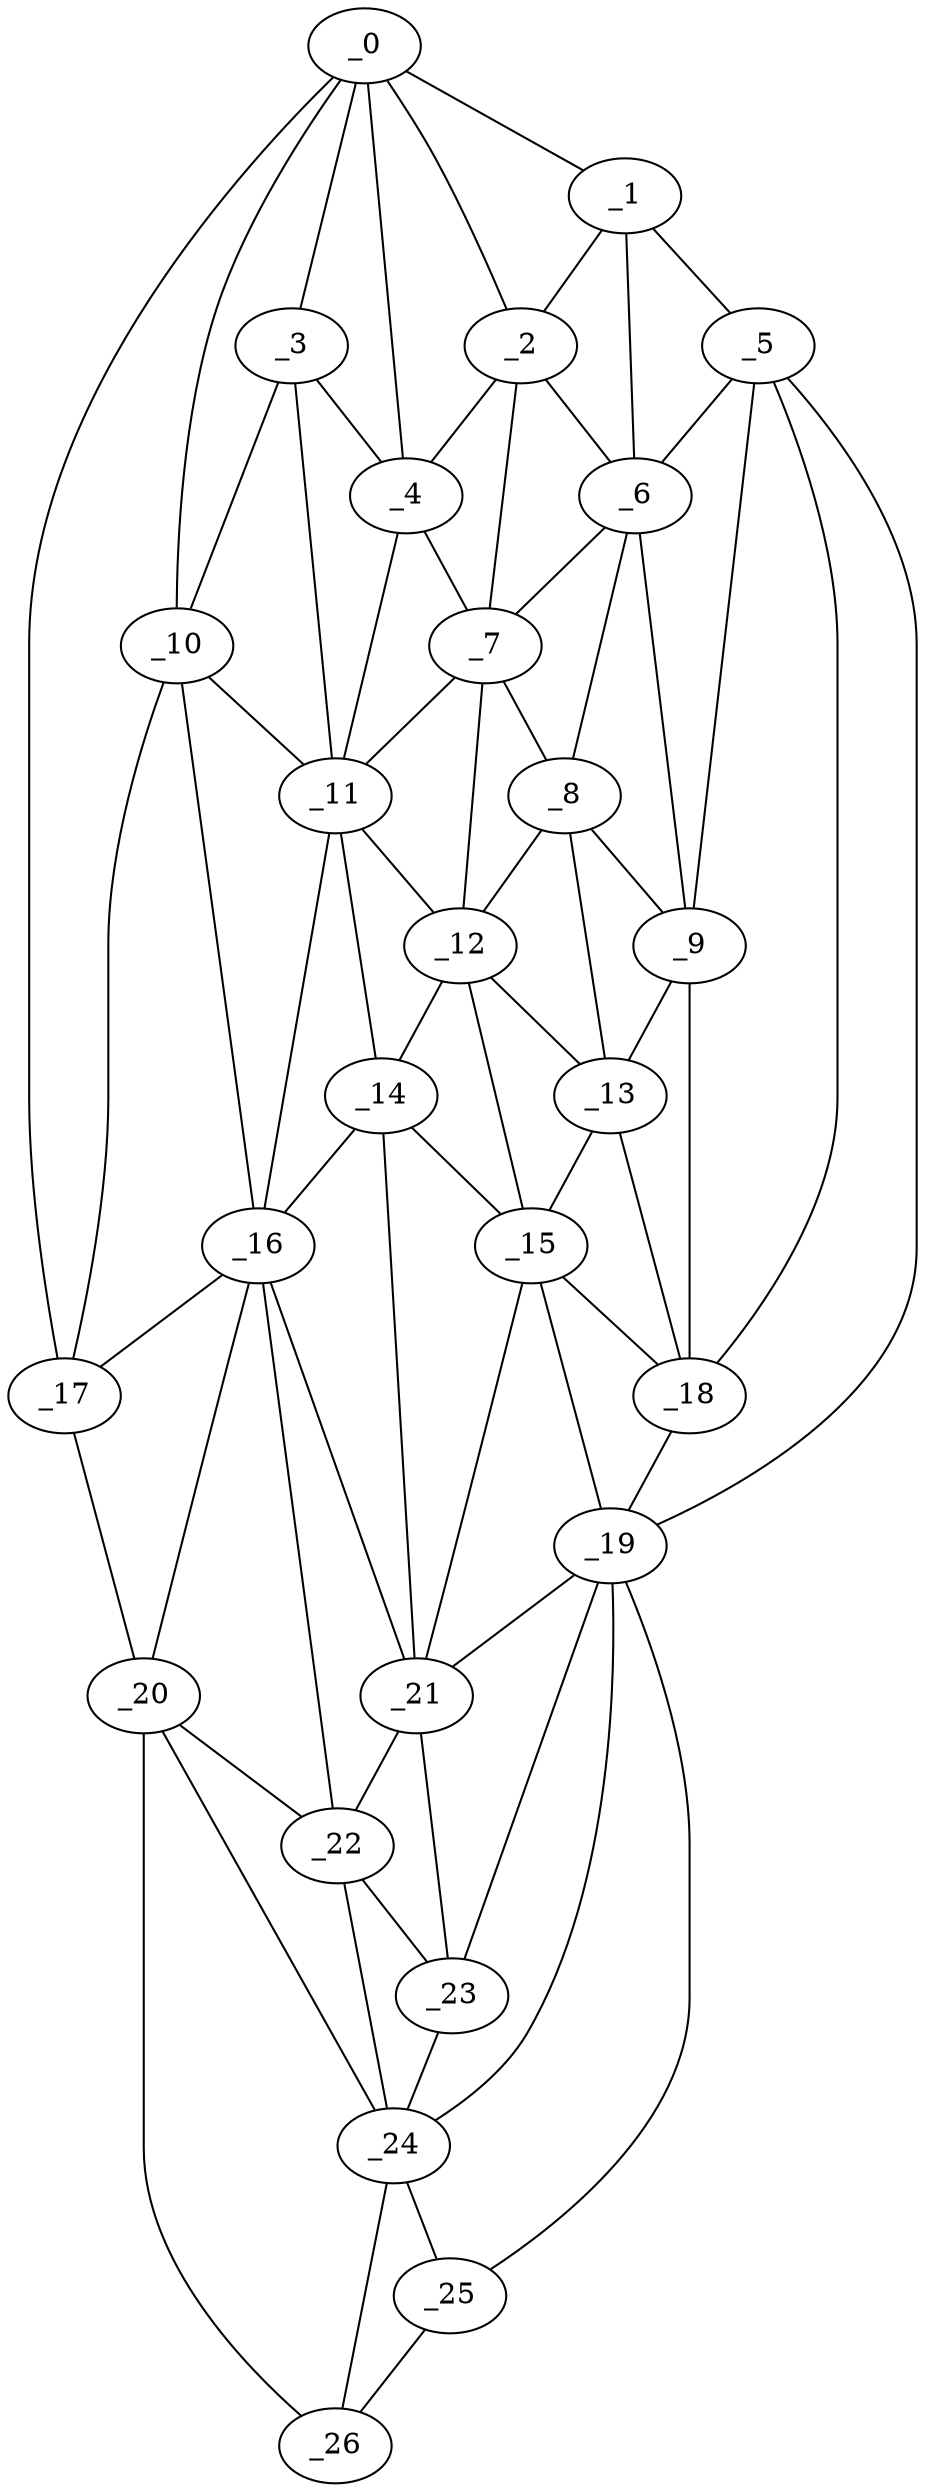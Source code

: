 graph "obj60__225.gxl" {
	_0	 [x=3,
		y=84];
	_1	 [x=8,
		y=39];
	_0 -- _1	 [valence=1];
	_2	 [x=8,
		y=60];
	_0 -- _2	 [valence=2];
	_3	 [x=12,
		y=85];
	_0 -- _3	 [valence=2];
	_4	 [x=14,
		y=70];
	_0 -- _4	 [valence=2];
	_10	 [x=42,
		y=97];
	_0 -- _10	 [valence=1];
	_17	 [x=56,
		y=102];
	_0 -- _17	 [valence=1];
	_1 -- _2	 [valence=2];
	_5	 [x=15,
		y=28];
	_1 -- _5	 [valence=1];
	_6	 [x=20,
		y=48];
	_1 -- _6	 [valence=1];
	_2 -- _4	 [valence=2];
	_2 -- _6	 [valence=2];
	_7	 [x=20,
		y=53];
	_2 -- _7	 [valence=1];
	_3 -- _4	 [valence=2];
	_3 -- _10	 [valence=2];
	_11	 [x=43,
		y=81];
	_3 -- _11	 [valence=2];
	_4 -- _7	 [valence=1];
	_4 -- _11	 [valence=2];
	_5 -- _6	 [valence=2];
	_9	 [x=31,
		y=36];
	_5 -- _9	 [valence=2];
	_18	 [x=58,
		y=35];
	_5 -- _18	 [valence=2];
	_19	 [x=65,
		y=33];
	_5 -- _19	 [valence=1];
	_6 -- _7	 [valence=2];
	_8	 [x=30,
		y=46];
	_6 -- _8	 [valence=2];
	_6 -- _9	 [valence=1];
	_7 -- _8	 [valence=2];
	_7 -- _11	 [valence=2];
	_12	 [x=46,
		y=53];
	_7 -- _12	 [valence=2];
	_8 -- _9	 [valence=2];
	_8 -- _12	 [valence=1];
	_13	 [x=49,
		y=48];
	_8 -- _13	 [valence=2];
	_9 -- _13	 [valence=1];
	_9 -- _18	 [valence=1];
	_10 -- _11	 [valence=2];
	_16	 [x=56,
		y=79];
	_10 -- _16	 [valence=2];
	_10 -- _17	 [valence=2];
	_11 -- _12	 [valence=1];
	_14	 [x=54,
		y=67];
	_11 -- _14	 [valence=1];
	_11 -- _16	 [valence=1];
	_12 -- _13	 [valence=2];
	_12 -- _14	 [valence=2];
	_15	 [x=55,
		y=45];
	_12 -- _15	 [valence=2];
	_13 -- _15	 [valence=2];
	_13 -- _18	 [valence=2];
	_14 -- _15	 [valence=2];
	_14 -- _16	 [valence=2];
	_21	 [x=77,
		y=66];
	_14 -- _21	 [valence=2];
	_15 -- _18	 [valence=1];
	_15 -- _19	 [valence=2];
	_15 -- _21	 [valence=1];
	_16 -- _17	 [valence=2];
	_20	 [x=73,
		y=97];
	_16 -- _20	 [valence=2];
	_16 -- _21	 [valence=2];
	_22	 [x=81,
		y=70];
	_16 -- _22	 [valence=2];
	_17 -- _20	 [valence=1];
	_18 -- _19	 [valence=1];
	_19 -- _21	 [valence=1];
	_23	 [x=85,
		y=63];
	_19 -- _23	 [valence=1];
	_24	 [x=94,
		y=63];
	_19 -- _24	 [valence=2];
	_25	 [x=121,
		y=52];
	_19 -- _25	 [valence=1];
	_20 -- _22	 [valence=2];
	_20 -- _24	 [valence=2];
	_26	 [x=124,
		y=73];
	_20 -- _26	 [valence=1];
	_21 -- _22	 [valence=2];
	_21 -- _23	 [valence=2];
	_22 -- _23	 [valence=1];
	_22 -- _24	 [valence=2];
	_23 -- _24	 [valence=2];
	_24 -- _25	 [valence=2];
	_24 -- _26	 [valence=2];
	_25 -- _26	 [valence=1];
}

